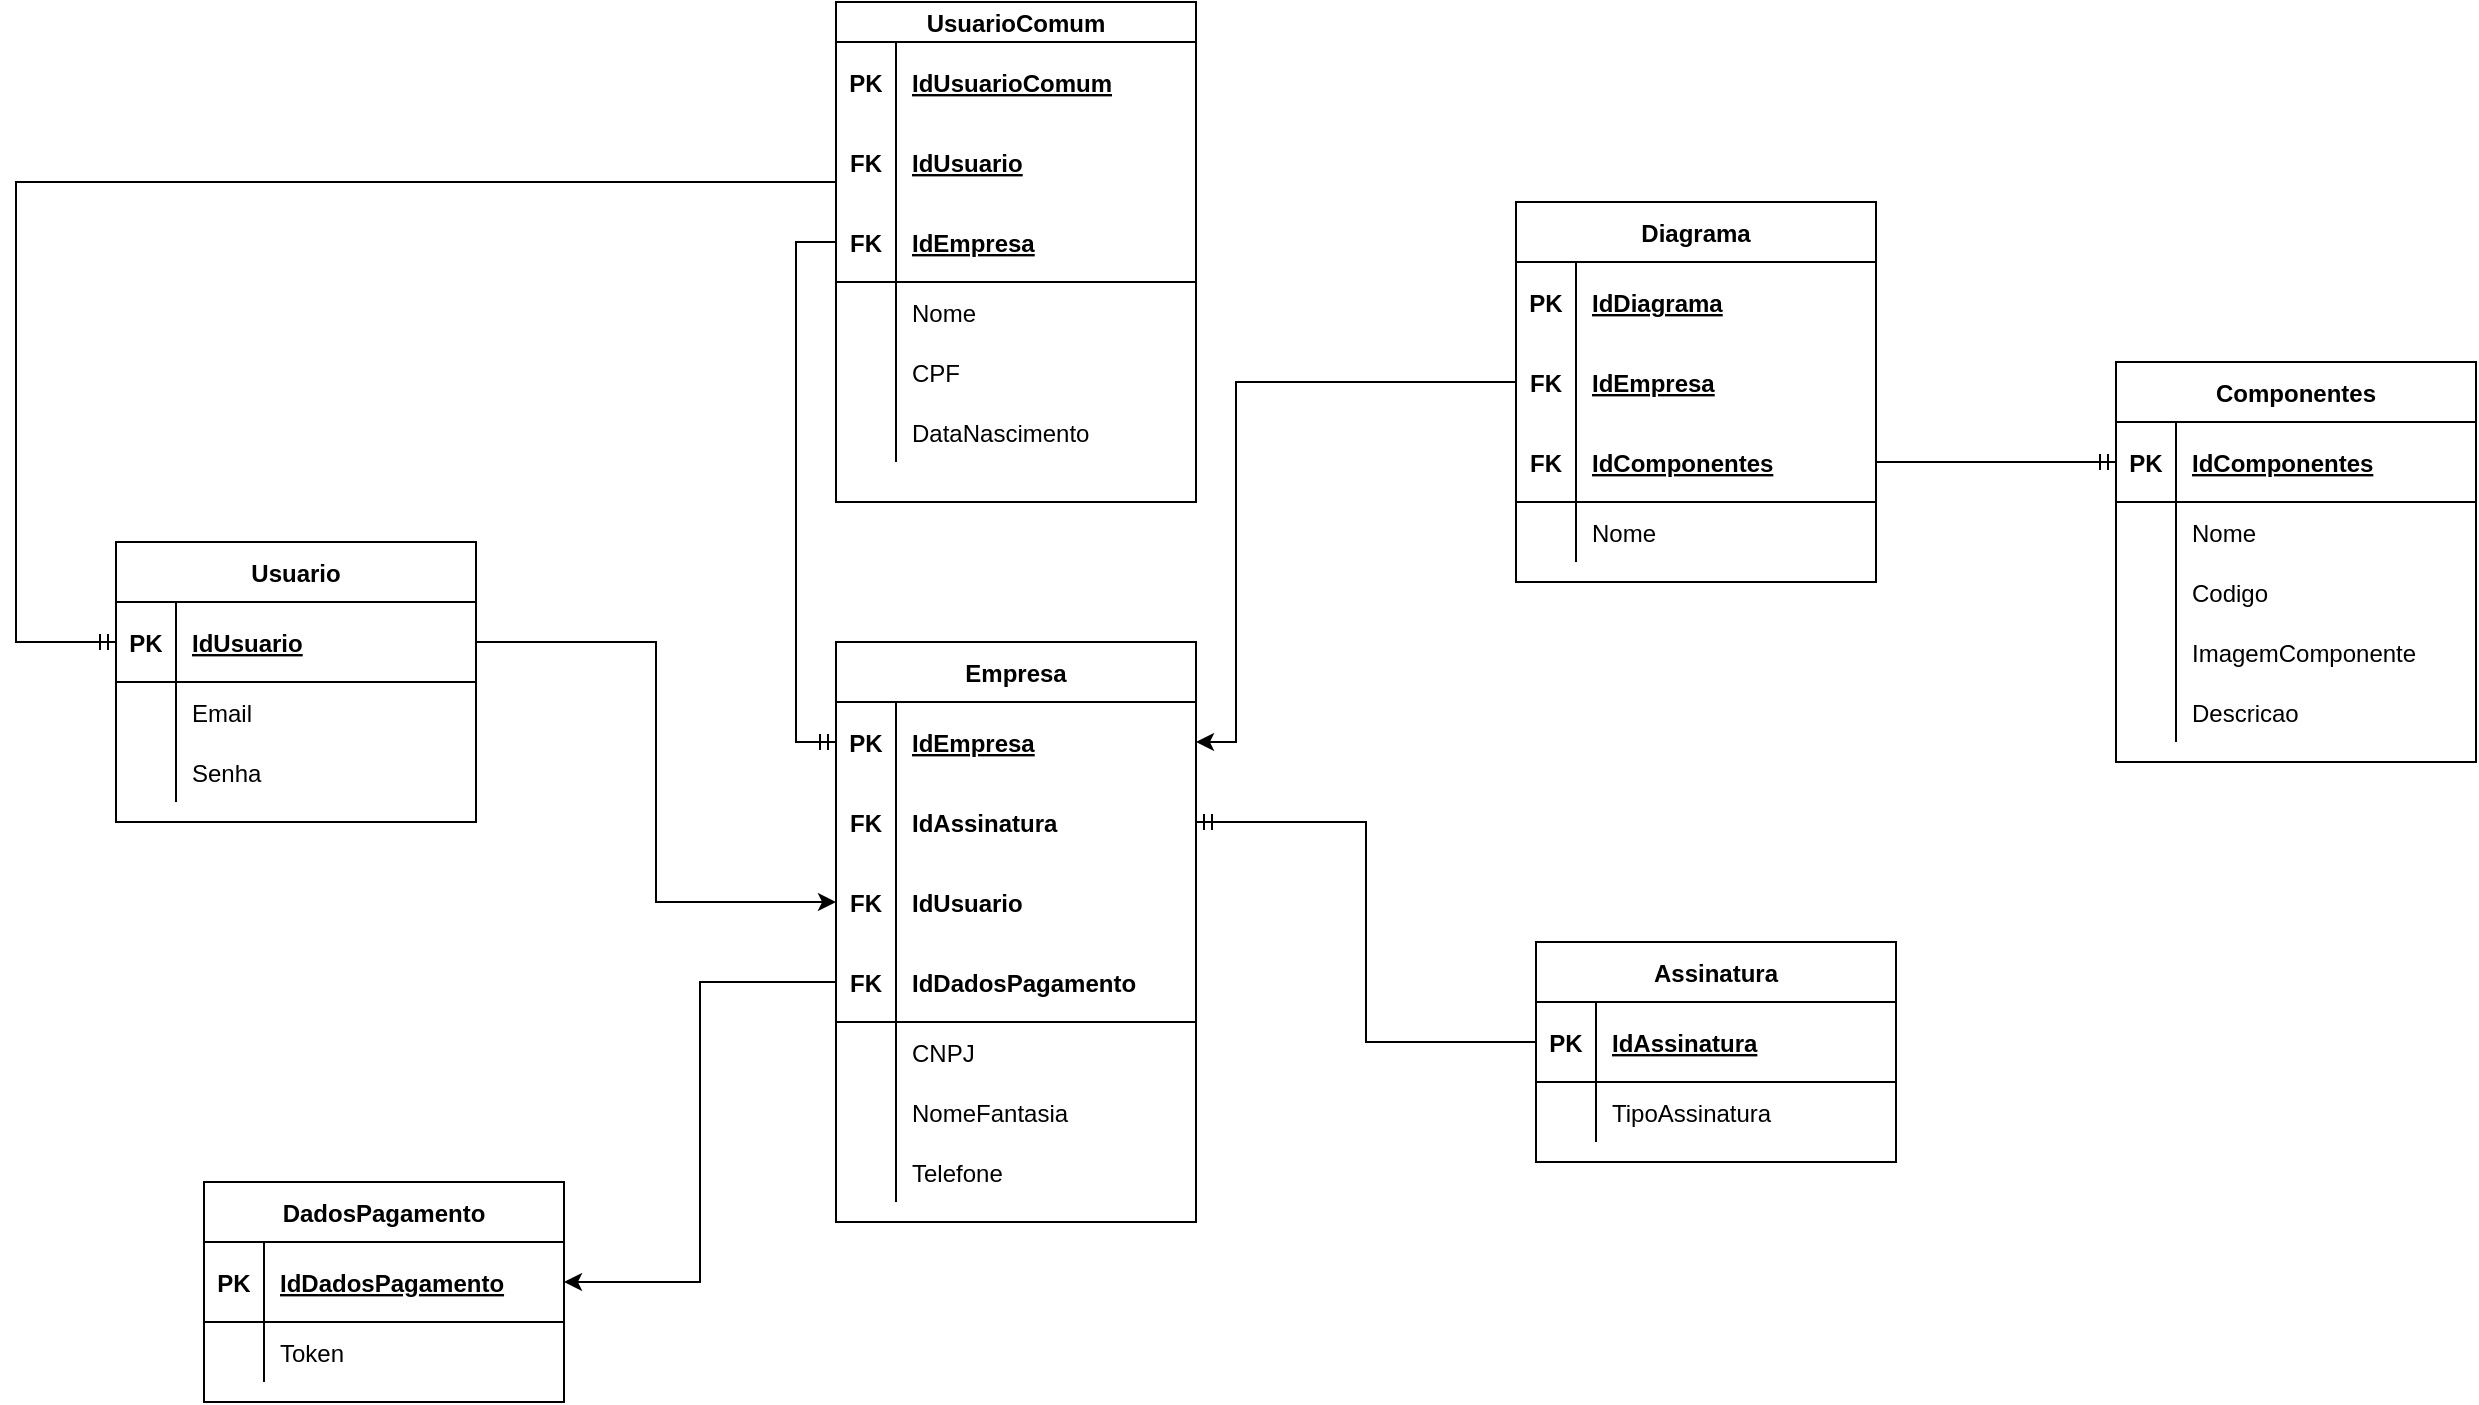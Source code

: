 <mxfile version="17.1.5" type="device"><diagram id="TMIaY9s_eWzvA5C-zwif" name="Page-1"><mxGraphModel dx="1730" dy="2037" grid="1" gridSize="10" guides="1" tooltips="1" connect="1" arrows="1" fold="1" page="1" pageScale="1" pageWidth="827" pageHeight="1169" math="0" shadow="0"><root><mxCell id="0"/><mxCell id="1" parent="0"/><mxCell id="om9ZTsoM9z7dTRgh5Zh5-14" value="Usuario" style="shape=table;startSize=30;container=1;collapsible=1;childLayout=tableLayout;fixedRows=1;rowLines=0;fontStyle=1;align=center;resizeLast=1;" parent="1" vertex="1"><mxGeometry x="370" y="20" width="180" height="140" as="geometry"><mxRectangle x="324" y="70" width="80" height="30" as="alternateBounds"/></mxGeometry></mxCell><mxCell id="om9ZTsoM9z7dTRgh5Zh5-30" value="" style="shape=tableRow;horizontal=0;startSize=0;swimlaneHead=0;swimlaneBody=0;fillColor=none;collapsible=0;dropTarget=0;points=[[0,0.5],[1,0.5]];portConstraint=eastwest;top=0;left=0;right=0;bottom=1;strokeColor=default;" parent="om9ZTsoM9z7dTRgh5Zh5-14" vertex="1"><mxGeometry y="30" width="180" height="40" as="geometry"/></mxCell><mxCell id="om9ZTsoM9z7dTRgh5Zh5-31" value="PK" style="shape=partialRectangle;connectable=0;fillColor=none;top=0;left=0;bottom=0;right=0;fontStyle=1;overflow=hidden;strokeColor=none;" parent="om9ZTsoM9z7dTRgh5Zh5-30" vertex="1"><mxGeometry width="30" height="40" as="geometry"><mxRectangle width="30" height="40" as="alternateBounds"/></mxGeometry></mxCell><mxCell id="om9ZTsoM9z7dTRgh5Zh5-32" value="IdUsuario" style="shape=partialRectangle;connectable=0;fillColor=none;top=0;left=0;bottom=0;right=0;align=left;spacingLeft=6;fontStyle=5;overflow=hidden;strokeColor=none;" parent="om9ZTsoM9z7dTRgh5Zh5-30" vertex="1"><mxGeometry x="30" width="150" height="40" as="geometry"><mxRectangle width="150" height="40" as="alternateBounds"/></mxGeometry></mxCell><mxCell id="om9ZTsoM9z7dTRgh5Zh5-18" value="" style="shape=tableRow;horizontal=0;startSize=0;swimlaneHead=0;swimlaneBody=0;fillColor=none;collapsible=0;dropTarget=0;points=[[0,0.5],[1,0.5]];portConstraint=eastwest;top=0;left=0;right=0;bottom=0;" parent="om9ZTsoM9z7dTRgh5Zh5-14" vertex="1"><mxGeometry y="70" width="180" height="30" as="geometry"/></mxCell><mxCell id="om9ZTsoM9z7dTRgh5Zh5-19" value="" style="shape=partialRectangle;connectable=0;fillColor=none;top=0;left=0;bottom=0;right=0;editable=1;overflow=hidden;" parent="om9ZTsoM9z7dTRgh5Zh5-18" vertex="1"><mxGeometry width="30" height="30" as="geometry"><mxRectangle width="30" height="30" as="alternateBounds"/></mxGeometry></mxCell><mxCell id="om9ZTsoM9z7dTRgh5Zh5-20" value="Email" style="shape=partialRectangle;connectable=0;fillColor=none;top=0;left=0;bottom=0;right=0;align=left;spacingLeft=6;overflow=hidden;" parent="om9ZTsoM9z7dTRgh5Zh5-18" vertex="1"><mxGeometry x="30" width="150" height="30" as="geometry"><mxRectangle width="150" height="30" as="alternateBounds"/></mxGeometry></mxCell><mxCell id="om9ZTsoM9z7dTRgh5Zh5-21" value="" style="shape=tableRow;horizontal=0;startSize=0;swimlaneHead=0;swimlaneBody=0;fillColor=none;collapsible=0;dropTarget=0;points=[[0,0.5],[1,0.5]];portConstraint=eastwest;top=0;left=0;right=0;bottom=0;" parent="om9ZTsoM9z7dTRgh5Zh5-14" vertex="1"><mxGeometry y="100" width="180" height="30" as="geometry"/></mxCell><mxCell id="om9ZTsoM9z7dTRgh5Zh5-22" value="" style="shape=partialRectangle;connectable=0;fillColor=none;top=0;left=0;bottom=0;right=0;editable=1;overflow=hidden;" parent="om9ZTsoM9z7dTRgh5Zh5-21" vertex="1"><mxGeometry width="30" height="30" as="geometry"><mxRectangle width="30" height="30" as="alternateBounds"/></mxGeometry></mxCell><mxCell id="om9ZTsoM9z7dTRgh5Zh5-23" value="Senha" style="shape=partialRectangle;connectable=0;fillColor=none;top=0;left=0;bottom=0;right=0;align=left;spacingLeft=6;overflow=hidden;" parent="om9ZTsoM9z7dTRgh5Zh5-21" vertex="1"><mxGeometry x="30" width="150" height="30" as="geometry"><mxRectangle width="150" height="30" as="alternateBounds"/></mxGeometry></mxCell><mxCell id="om9ZTsoM9z7dTRgh5Zh5-34" value="Empresa" style="shape=table;startSize=30;container=1;collapsible=1;childLayout=tableLayout;fixedRows=1;rowLines=0;fontStyle=1;align=center;resizeLast=1;" parent="1" vertex="1"><mxGeometry x="730" y="70" width="180" height="290" as="geometry"><mxRectangle x="324" y="70" width="80" height="30" as="alternateBounds"/></mxGeometry></mxCell><mxCell id="om9ZTsoM9z7dTRgh5Zh5-35" value="" style="shape=tableRow;horizontal=0;startSize=0;swimlaneHead=0;swimlaneBody=0;fillColor=none;collapsible=0;dropTarget=0;points=[[0,0.5],[1,0.5]];portConstraint=eastwest;top=0;left=0;right=0;bottom=1;strokeColor=none;" parent="om9ZTsoM9z7dTRgh5Zh5-34" vertex="1"><mxGeometry y="30" width="180" height="40" as="geometry"/></mxCell><mxCell id="om9ZTsoM9z7dTRgh5Zh5-36" value="PK" style="shape=partialRectangle;connectable=0;fillColor=none;top=0;left=0;bottom=0;right=0;fontStyle=1;overflow=hidden;strokeColor=none;" parent="om9ZTsoM9z7dTRgh5Zh5-35" vertex="1"><mxGeometry width="30" height="40" as="geometry"><mxRectangle width="30" height="40" as="alternateBounds"/></mxGeometry></mxCell><mxCell id="om9ZTsoM9z7dTRgh5Zh5-37" value="IdEmpresa" style="shape=partialRectangle;connectable=0;fillColor=none;top=0;left=0;bottom=0;right=0;align=left;spacingLeft=6;fontStyle=5;overflow=hidden;strokeColor=none;" parent="om9ZTsoM9z7dTRgh5Zh5-35" vertex="1"><mxGeometry x="30" width="150" height="40" as="geometry"><mxRectangle width="150" height="40" as="alternateBounds"/></mxGeometry></mxCell><mxCell id="om9ZTsoM9z7dTRgh5Zh5-94" value="" style="shape=tableRow;horizontal=0;startSize=0;swimlaneHead=0;swimlaneBody=0;fillColor=none;collapsible=0;dropTarget=0;points=[[0,0.5],[1,0.5]];portConstraint=eastwest;top=0;left=0;right=0;bottom=1;strokeColor=none;" parent="om9ZTsoM9z7dTRgh5Zh5-34" vertex="1"><mxGeometry y="70" width="180" height="40" as="geometry"/></mxCell><mxCell id="om9ZTsoM9z7dTRgh5Zh5-95" value="FK" style="shape=partialRectangle;connectable=0;fillColor=none;top=0;left=0;bottom=0;right=0;fontStyle=1;overflow=hidden;strokeColor=none;" parent="om9ZTsoM9z7dTRgh5Zh5-94" vertex="1"><mxGeometry width="30" height="40" as="geometry"><mxRectangle width="30" height="40" as="alternateBounds"/></mxGeometry></mxCell><mxCell id="om9ZTsoM9z7dTRgh5Zh5-96" value="IdAssinatura" style="shape=partialRectangle;connectable=0;fillColor=none;top=0;left=0;bottom=0;right=0;align=left;spacingLeft=6;fontStyle=1;overflow=hidden;strokeColor=none;" parent="om9ZTsoM9z7dTRgh5Zh5-94" vertex="1"><mxGeometry x="30" width="150" height="40" as="geometry"><mxRectangle width="150" height="40" as="alternateBounds"/></mxGeometry></mxCell><mxCell id="om9ZTsoM9z7dTRgh5Zh5-38" value="" style="shape=tableRow;horizontal=0;startSize=0;swimlaneHead=0;swimlaneBody=0;fillColor=none;collapsible=0;dropTarget=0;points=[[0,0.5],[1,0.5]];portConstraint=eastwest;top=0;left=0;right=0;bottom=1;strokeColor=none;" parent="om9ZTsoM9z7dTRgh5Zh5-34" vertex="1"><mxGeometry y="110" width="180" height="40" as="geometry"/></mxCell><mxCell id="om9ZTsoM9z7dTRgh5Zh5-39" value="FK" style="shape=partialRectangle;connectable=0;fillColor=none;top=0;left=0;bottom=0;right=0;fontStyle=1;overflow=hidden;" parent="om9ZTsoM9z7dTRgh5Zh5-38" vertex="1"><mxGeometry width="30" height="40" as="geometry"><mxRectangle width="30" height="40" as="alternateBounds"/></mxGeometry></mxCell><mxCell id="om9ZTsoM9z7dTRgh5Zh5-40" value="IdUsuario" style="shape=partialRectangle;connectable=0;fillColor=none;top=0;left=0;bottom=0;right=0;align=left;spacingLeft=6;fontStyle=1;overflow=hidden;" parent="om9ZTsoM9z7dTRgh5Zh5-38" vertex="1"><mxGeometry x="30" width="150" height="40" as="geometry"><mxRectangle width="150" height="40" as="alternateBounds"/></mxGeometry></mxCell><mxCell id="om9ZTsoM9z7dTRgh5Zh5-113" value="" style="shape=tableRow;horizontal=0;startSize=0;swimlaneHead=0;swimlaneBody=0;fillColor=none;collapsible=0;dropTarget=0;points=[[0,0.5],[1,0.5]];portConstraint=eastwest;top=0;left=0;right=0;bottom=1;strokeColor=default;" parent="om9ZTsoM9z7dTRgh5Zh5-34" vertex="1"><mxGeometry y="150" width="180" height="40" as="geometry"/></mxCell><mxCell id="om9ZTsoM9z7dTRgh5Zh5-114" value="FK" style="shape=partialRectangle;connectable=0;fillColor=none;top=0;left=0;bottom=0;right=0;fontStyle=1;overflow=hidden;strokeColor=none;" parent="om9ZTsoM9z7dTRgh5Zh5-113" vertex="1"><mxGeometry width="30" height="40" as="geometry"><mxRectangle width="30" height="40" as="alternateBounds"/></mxGeometry></mxCell><mxCell id="om9ZTsoM9z7dTRgh5Zh5-115" value="IdDadosPagamento" style="shape=partialRectangle;connectable=0;fillColor=none;top=0;left=0;bottom=0;right=0;align=left;spacingLeft=6;fontStyle=1;overflow=hidden;strokeColor=default;" parent="om9ZTsoM9z7dTRgh5Zh5-113" vertex="1"><mxGeometry x="30" width="150" height="40" as="geometry"><mxRectangle width="150" height="40" as="alternateBounds"/></mxGeometry></mxCell><mxCell id="om9ZTsoM9z7dTRgh5Zh5-41" value="" style="shape=tableRow;horizontal=0;startSize=0;swimlaneHead=0;swimlaneBody=0;fillColor=none;collapsible=0;dropTarget=0;points=[[0,0.5],[1,0.5]];portConstraint=eastwest;top=0;left=0;right=0;bottom=0;" parent="om9ZTsoM9z7dTRgh5Zh5-34" vertex="1"><mxGeometry y="190" width="180" height="30" as="geometry"/></mxCell><mxCell id="om9ZTsoM9z7dTRgh5Zh5-42" value="" style="shape=partialRectangle;connectable=0;fillColor=none;top=0;left=0;bottom=0;right=0;editable=1;overflow=hidden;" parent="om9ZTsoM9z7dTRgh5Zh5-41" vertex="1"><mxGeometry width="30" height="30" as="geometry"><mxRectangle width="30" height="30" as="alternateBounds"/></mxGeometry></mxCell><mxCell id="om9ZTsoM9z7dTRgh5Zh5-43" value="CNPJ" style="shape=partialRectangle;connectable=0;fillColor=none;top=0;left=0;bottom=0;right=0;align=left;spacingLeft=6;overflow=hidden;" parent="om9ZTsoM9z7dTRgh5Zh5-41" vertex="1"><mxGeometry x="30" width="150" height="30" as="geometry"><mxRectangle width="150" height="30" as="alternateBounds"/></mxGeometry></mxCell><mxCell id="om9ZTsoM9z7dTRgh5Zh5-44" value="" style="shape=tableRow;horizontal=0;startSize=0;swimlaneHead=0;swimlaneBody=0;fillColor=none;collapsible=0;dropTarget=0;points=[[0,0.5],[1,0.5]];portConstraint=eastwest;top=0;left=0;right=0;bottom=0;" parent="om9ZTsoM9z7dTRgh5Zh5-34" vertex="1"><mxGeometry y="220" width="180" height="30" as="geometry"/></mxCell><mxCell id="om9ZTsoM9z7dTRgh5Zh5-45" value="" style="shape=partialRectangle;connectable=0;fillColor=none;top=0;left=0;bottom=0;right=0;editable=1;overflow=hidden;" parent="om9ZTsoM9z7dTRgh5Zh5-44" vertex="1"><mxGeometry width="30" height="30" as="geometry"><mxRectangle width="30" height="30" as="alternateBounds"/></mxGeometry></mxCell><mxCell id="om9ZTsoM9z7dTRgh5Zh5-46" value="NomeFantasia" style="shape=partialRectangle;connectable=0;fillColor=none;top=0;left=0;bottom=0;right=0;align=left;spacingLeft=6;overflow=hidden;" parent="om9ZTsoM9z7dTRgh5Zh5-44" vertex="1"><mxGeometry x="30" width="150" height="30" as="geometry"><mxRectangle width="150" height="30" as="alternateBounds"/></mxGeometry></mxCell><mxCell id="om9ZTsoM9z7dTRgh5Zh5-50" value="" style="shape=tableRow;horizontal=0;startSize=0;swimlaneHead=0;swimlaneBody=0;fillColor=none;collapsible=0;dropTarget=0;points=[[0,0.5],[1,0.5]];portConstraint=eastwest;top=0;left=0;right=0;bottom=0;" parent="om9ZTsoM9z7dTRgh5Zh5-34" vertex="1"><mxGeometry y="250" width="180" height="30" as="geometry"/></mxCell><mxCell id="om9ZTsoM9z7dTRgh5Zh5-51" value="" style="shape=partialRectangle;connectable=0;fillColor=none;top=0;left=0;bottom=0;right=0;editable=1;overflow=hidden;" parent="om9ZTsoM9z7dTRgh5Zh5-50" vertex="1"><mxGeometry width="30" height="30" as="geometry"><mxRectangle width="30" height="30" as="alternateBounds"/></mxGeometry></mxCell><mxCell id="om9ZTsoM9z7dTRgh5Zh5-52" value="Telefone" style="shape=partialRectangle;connectable=0;fillColor=none;top=0;left=0;bottom=0;right=0;align=left;spacingLeft=6;overflow=hidden;" parent="om9ZTsoM9z7dTRgh5Zh5-50" vertex="1"><mxGeometry x="30" width="150" height="30" as="geometry"><mxRectangle width="150" height="30" as="alternateBounds"/></mxGeometry></mxCell><mxCell id="om9ZTsoM9z7dTRgh5Zh5-72" value="Assinatura" style="shape=table;startSize=30;container=1;collapsible=1;childLayout=tableLayout;fixedRows=1;rowLines=0;fontStyle=1;align=center;resizeLast=1;" parent="1" vertex="1"><mxGeometry x="1080" y="220" width="180" height="110" as="geometry"><mxRectangle x="324" y="70" width="80" height="30" as="alternateBounds"/></mxGeometry></mxCell><mxCell id="om9ZTsoM9z7dTRgh5Zh5-73" value="" style="shape=tableRow;horizontal=0;startSize=0;swimlaneHead=0;swimlaneBody=0;fillColor=none;collapsible=0;dropTarget=0;points=[[0,0.5],[1,0.5]];portConstraint=eastwest;top=0;left=0;right=0;bottom=1;strokeColor=default;" parent="om9ZTsoM9z7dTRgh5Zh5-72" vertex="1"><mxGeometry y="30" width="180" height="40" as="geometry"/></mxCell><mxCell id="om9ZTsoM9z7dTRgh5Zh5-74" value="PK" style="shape=partialRectangle;connectable=0;fillColor=none;top=0;left=0;bottom=0;right=0;fontStyle=1;overflow=hidden;strokeColor=none;" parent="om9ZTsoM9z7dTRgh5Zh5-73" vertex="1"><mxGeometry width="30" height="40" as="geometry"><mxRectangle width="30" height="40" as="alternateBounds"/></mxGeometry></mxCell><mxCell id="om9ZTsoM9z7dTRgh5Zh5-75" value="IdAssinatura" style="shape=partialRectangle;connectable=0;fillColor=none;top=0;left=0;bottom=0;right=0;align=left;spacingLeft=6;fontStyle=5;overflow=hidden;strokeColor=none;" parent="om9ZTsoM9z7dTRgh5Zh5-73" vertex="1"><mxGeometry x="30" width="150" height="40" as="geometry"><mxRectangle width="150" height="40" as="alternateBounds"/></mxGeometry></mxCell><mxCell id="om9ZTsoM9z7dTRgh5Zh5-79" value="" style="shape=tableRow;horizontal=0;startSize=0;swimlaneHead=0;swimlaneBody=0;fillColor=none;collapsible=0;dropTarget=0;points=[[0,0.5],[1,0.5]];portConstraint=eastwest;top=0;left=0;right=0;bottom=0;" parent="om9ZTsoM9z7dTRgh5Zh5-72" vertex="1"><mxGeometry y="70" width="180" height="30" as="geometry"/></mxCell><mxCell id="om9ZTsoM9z7dTRgh5Zh5-80" value="" style="shape=partialRectangle;connectable=0;fillColor=none;top=0;left=0;bottom=0;right=0;editable=1;overflow=hidden;" parent="om9ZTsoM9z7dTRgh5Zh5-79" vertex="1"><mxGeometry width="30" height="30" as="geometry"><mxRectangle width="30" height="30" as="alternateBounds"/></mxGeometry></mxCell><mxCell id="om9ZTsoM9z7dTRgh5Zh5-81" value="TipoAssinatura" style="shape=partialRectangle;connectable=0;fillColor=none;top=0;left=0;bottom=0;right=0;align=left;spacingLeft=6;overflow=hidden;" parent="om9ZTsoM9z7dTRgh5Zh5-79" vertex="1"><mxGeometry x="30" width="150" height="30" as="geometry"><mxRectangle width="150" height="30" as="alternateBounds"/></mxGeometry></mxCell><mxCell id="om9ZTsoM9z7dTRgh5Zh5-97" value="DadosPagamento" style="shape=table;startSize=30;container=1;collapsible=1;childLayout=tableLayout;fixedRows=1;rowLines=0;fontStyle=1;align=center;resizeLast=1;" parent="1" vertex="1"><mxGeometry x="414" y="340" width="180" height="110" as="geometry"><mxRectangle x="324" y="70" width="80" height="30" as="alternateBounds"/></mxGeometry></mxCell><mxCell id="om9ZTsoM9z7dTRgh5Zh5-98" value="" style="shape=tableRow;horizontal=0;startSize=0;swimlaneHead=0;swimlaneBody=0;fillColor=none;collapsible=0;dropTarget=0;points=[[0,0.5],[1,0.5]];portConstraint=eastwest;top=0;left=0;right=0;bottom=1;strokeColor=default;" parent="om9ZTsoM9z7dTRgh5Zh5-97" vertex="1"><mxGeometry y="30" width="180" height="40" as="geometry"/></mxCell><mxCell id="om9ZTsoM9z7dTRgh5Zh5-99" value="PK" style="shape=partialRectangle;connectable=0;fillColor=none;top=0;left=0;bottom=0;right=0;fontStyle=1;overflow=hidden;strokeColor=none;" parent="om9ZTsoM9z7dTRgh5Zh5-98" vertex="1"><mxGeometry width="30" height="40" as="geometry"><mxRectangle width="30" height="40" as="alternateBounds"/></mxGeometry></mxCell><mxCell id="om9ZTsoM9z7dTRgh5Zh5-100" value="IdDadosPagamento" style="shape=partialRectangle;connectable=0;fillColor=none;top=0;left=0;bottom=0;right=0;align=left;spacingLeft=6;fontStyle=5;overflow=hidden;strokeColor=none;" parent="om9ZTsoM9z7dTRgh5Zh5-98" vertex="1"><mxGeometry x="30" width="150" height="40" as="geometry"><mxRectangle width="150" height="40" as="alternateBounds"/></mxGeometry></mxCell><mxCell id="om9ZTsoM9z7dTRgh5Zh5-116" value="" style="shape=tableRow;horizontal=0;startSize=0;swimlaneHead=0;swimlaneBody=0;fillColor=none;collapsible=0;dropTarget=0;points=[[0,0.5],[1,0.5]];portConstraint=eastwest;top=0;left=0;right=0;bottom=0;" parent="om9ZTsoM9z7dTRgh5Zh5-97" vertex="1"><mxGeometry y="70" width="180" height="30" as="geometry"/></mxCell><mxCell id="om9ZTsoM9z7dTRgh5Zh5-117" value="" style="shape=partialRectangle;connectable=0;fillColor=none;top=0;left=0;bottom=0;right=0;editable=1;overflow=hidden;" parent="om9ZTsoM9z7dTRgh5Zh5-116" vertex="1"><mxGeometry width="30" height="30" as="geometry"><mxRectangle width="30" height="30" as="alternateBounds"/></mxGeometry></mxCell><mxCell id="om9ZTsoM9z7dTRgh5Zh5-118" value="Token" style="shape=partialRectangle;connectable=0;fillColor=none;top=0;left=0;bottom=0;right=0;align=left;spacingLeft=6;overflow=hidden;" parent="om9ZTsoM9z7dTRgh5Zh5-116" vertex="1"><mxGeometry x="30" width="150" height="30" as="geometry"><mxRectangle width="150" height="30" as="alternateBounds"/></mxGeometry></mxCell><mxCell id="om9ZTsoM9z7dTRgh5Zh5-119" value="UsuarioComum" style="shape=table;startSize=20;container=1;collapsible=1;childLayout=tableLayout;fixedRows=1;rowLines=0;fontStyle=1;align=center;resizeLast=1;" parent="1" vertex="1"><mxGeometry x="730" y="-250" width="180" height="250" as="geometry"><mxRectangle x="324" y="70" width="80" height="30" as="alternateBounds"/></mxGeometry></mxCell><mxCell id="om9ZTsoM9z7dTRgh5Zh5-120" value="" style="shape=tableRow;horizontal=0;startSize=0;swimlaneHead=0;swimlaneBody=0;fillColor=none;collapsible=0;dropTarget=0;points=[[0,0.5],[1,0.5]];portConstraint=eastwest;top=0;left=0;right=0;bottom=1;strokeColor=none;" parent="om9ZTsoM9z7dTRgh5Zh5-119" vertex="1"><mxGeometry y="20" width="180" height="40" as="geometry"/></mxCell><mxCell id="om9ZTsoM9z7dTRgh5Zh5-121" value="PK" style="shape=partialRectangle;connectable=0;fillColor=none;top=0;left=0;bottom=0;right=0;fontStyle=1;overflow=hidden;strokeColor=none;" parent="om9ZTsoM9z7dTRgh5Zh5-120" vertex="1"><mxGeometry width="30" height="40" as="geometry"><mxRectangle width="30" height="40" as="alternateBounds"/></mxGeometry></mxCell><mxCell id="om9ZTsoM9z7dTRgh5Zh5-122" value="IdUsuarioComum" style="shape=partialRectangle;connectable=0;fillColor=none;top=0;left=0;bottom=0;right=0;align=left;spacingLeft=6;fontStyle=5;overflow=hidden;strokeColor=none;" parent="om9ZTsoM9z7dTRgh5Zh5-120" vertex="1"><mxGeometry x="30" width="150" height="40" as="geometry"><mxRectangle width="150" height="40" as="alternateBounds"/></mxGeometry></mxCell><mxCell id="om9ZTsoM9z7dTRgh5Zh5-176" value="" style="shape=tableRow;horizontal=0;startSize=0;swimlaneHead=0;swimlaneBody=0;fillColor=none;collapsible=0;dropTarget=0;points=[[0,0.5],[1,0.5]];portConstraint=eastwest;top=0;left=0;right=0;bottom=1;strokeColor=none;" parent="om9ZTsoM9z7dTRgh5Zh5-119" vertex="1"><mxGeometry y="60" width="180" height="40" as="geometry"/></mxCell><mxCell id="om9ZTsoM9z7dTRgh5Zh5-177" value="FK" style="shape=partialRectangle;connectable=0;fillColor=none;top=0;left=0;bottom=0;right=0;fontStyle=1;overflow=hidden;strokeColor=none;" parent="om9ZTsoM9z7dTRgh5Zh5-176" vertex="1"><mxGeometry width="30" height="40" as="geometry"><mxRectangle width="30" height="40" as="alternateBounds"/></mxGeometry></mxCell><mxCell id="om9ZTsoM9z7dTRgh5Zh5-178" value="IdUsuario" style="shape=partialRectangle;connectable=0;fillColor=none;top=0;left=0;bottom=0;right=0;align=left;spacingLeft=6;fontStyle=5;overflow=hidden;strokeColor=none;" parent="om9ZTsoM9z7dTRgh5Zh5-176" vertex="1"><mxGeometry x="30" width="150" height="40" as="geometry"><mxRectangle width="150" height="40" as="alternateBounds"/></mxGeometry></mxCell><mxCell id="om9ZTsoM9z7dTRgh5Zh5-138" value="" style="shape=tableRow;horizontal=0;startSize=0;swimlaneHead=0;swimlaneBody=0;fillColor=none;collapsible=0;dropTarget=0;points=[[0,0.5],[1,0.5]];portConstraint=eastwest;top=0;left=0;right=0;bottom=1;strokeColor=default;" parent="om9ZTsoM9z7dTRgh5Zh5-119" vertex="1"><mxGeometry y="100" width="180" height="40" as="geometry"/></mxCell><mxCell id="om9ZTsoM9z7dTRgh5Zh5-139" value="FK" style="shape=partialRectangle;connectable=0;fillColor=none;top=0;left=0;bottom=0;right=0;fontStyle=1;overflow=hidden;strokeColor=none;" parent="om9ZTsoM9z7dTRgh5Zh5-138" vertex="1"><mxGeometry width="30" height="40" as="geometry"><mxRectangle width="30" height="40" as="alternateBounds"/></mxGeometry></mxCell><mxCell id="om9ZTsoM9z7dTRgh5Zh5-140" value="IdEmpresa" style="shape=partialRectangle;connectable=0;fillColor=none;top=0;left=0;bottom=0;right=0;align=left;spacingLeft=6;fontStyle=5;overflow=hidden;strokeColor=none;" parent="om9ZTsoM9z7dTRgh5Zh5-138" vertex="1"><mxGeometry x="30" width="150" height="40" as="geometry"><mxRectangle width="150" height="40" as="alternateBounds"/></mxGeometry></mxCell><mxCell id="om9ZTsoM9z7dTRgh5Zh5-123" value="" style="shape=tableRow;horizontal=0;startSize=0;swimlaneHead=0;swimlaneBody=0;fillColor=none;collapsible=0;dropTarget=0;points=[[0,0.5],[1,0.5]];portConstraint=eastwest;top=0;left=0;right=0;bottom=0;" parent="om9ZTsoM9z7dTRgh5Zh5-119" vertex="1"><mxGeometry y="140" width="180" height="30" as="geometry"/></mxCell><mxCell id="om9ZTsoM9z7dTRgh5Zh5-124" value="" style="shape=partialRectangle;connectable=0;fillColor=none;top=0;left=0;bottom=0;right=0;editable=1;overflow=hidden;" parent="om9ZTsoM9z7dTRgh5Zh5-123" vertex="1"><mxGeometry width="30" height="30" as="geometry"><mxRectangle width="30" height="30" as="alternateBounds"/></mxGeometry></mxCell><mxCell id="om9ZTsoM9z7dTRgh5Zh5-125" value="Nome" style="shape=partialRectangle;connectable=0;fillColor=none;top=0;left=0;bottom=0;right=0;align=left;spacingLeft=6;overflow=hidden;" parent="om9ZTsoM9z7dTRgh5Zh5-123" vertex="1"><mxGeometry x="30" width="150" height="30" as="geometry"><mxRectangle width="150" height="30" as="alternateBounds"/></mxGeometry></mxCell><mxCell id="om9ZTsoM9z7dTRgh5Zh5-126" value="" style="shape=tableRow;horizontal=0;startSize=0;swimlaneHead=0;swimlaneBody=0;fillColor=none;collapsible=0;dropTarget=0;points=[[0,0.5],[1,0.5]];portConstraint=eastwest;top=0;left=0;right=0;bottom=0;" parent="om9ZTsoM9z7dTRgh5Zh5-119" vertex="1"><mxGeometry y="170" width="180" height="30" as="geometry"/></mxCell><mxCell id="om9ZTsoM9z7dTRgh5Zh5-127" value="" style="shape=partialRectangle;connectable=0;fillColor=none;top=0;left=0;bottom=0;right=0;editable=1;overflow=hidden;" parent="om9ZTsoM9z7dTRgh5Zh5-126" vertex="1"><mxGeometry width="30" height="30" as="geometry"><mxRectangle width="30" height="30" as="alternateBounds"/></mxGeometry></mxCell><mxCell id="om9ZTsoM9z7dTRgh5Zh5-128" value="CPF" style="shape=partialRectangle;connectable=0;fillColor=none;top=0;left=0;bottom=0;right=0;align=left;spacingLeft=6;overflow=hidden;" parent="om9ZTsoM9z7dTRgh5Zh5-126" vertex="1"><mxGeometry x="30" width="150" height="30" as="geometry"><mxRectangle width="150" height="30" as="alternateBounds"/></mxGeometry></mxCell><mxCell id="om9ZTsoM9z7dTRgh5Zh5-129" value="" style="shape=tableRow;horizontal=0;startSize=0;swimlaneHead=0;swimlaneBody=0;fillColor=none;collapsible=0;dropTarget=0;points=[[0,0.5],[1,0.5]];portConstraint=eastwest;top=0;left=0;right=0;bottom=0;" parent="om9ZTsoM9z7dTRgh5Zh5-119" vertex="1"><mxGeometry y="200" width="180" height="30" as="geometry"/></mxCell><mxCell id="om9ZTsoM9z7dTRgh5Zh5-130" value="" style="shape=partialRectangle;connectable=0;fillColor=none;top=0;left=0;bottom=0;right=0;editable=1;overflow=hidden;" parent="om9ZTsoM9z7dTRgh5Zh5-129" vertex="1"><mxGeometry width="30" height="30" as="geometry"><mxRectangle width="30" height="30" as="alternateBounds"/></mxGeometry></mxCell><mxCell id="om9ZTsoM9z7dTRgh5Zh5-131" value="DataNascimento" style="shape=partialRectangle;connectable=0;fillColor=none;top=0;left=0;bottom=0;right=0;align=left;spacingLeft=6;overflow=hidden;" parent="om9ZTsoM9z7dTRgh5Zh5-129" vertex="1"><mxGeometry x="30" width="150" height="30" as="geometry"><mxRectangle width="150" height="30" as="alternateBounds"/></mxGeometry></mxCell><mxCell id="om9ZTsoM9z7dTRgh5Zh5-141" value="Diagrama" style="shape=table;startSize=30;container=1;collapsible=1;childLayout=tableLayout;fixedRows=1;rowLines=0;fontStyle=1;align=center;resizeLast=1;" parent="1" vertex="1"><mxGeometry x="1070" y="-150" width="180" height="190" as="geometry"><mxRectangle x="324" y="70" width="80" height="30" as="alternateBounds"/></mxGeometry></mxCell><mxCell id="om9ZTsoM9z7dTRgh5Zh5-173" value="" style="shape=tableRow;horizontal=0;startSize=0;swimlaneHead=0;swimlaneBody=0;fillColor=none;collapsible=0;dropTarget=0;points=[[0,0.5],[1,0.5]];portConstraint=eastwest;top=0;left=0;right=0;bottom=1;strokeColor=none;" parent="om9ZTsoM9z7dTRgh5Zh5-141" vertex="1"><mxGeometry y="30" width="180" height="40" as="geometry"/></mxCell><mxCell id="om9ZTsoM9z7dTRgh5Zh5-174" value="PK" style="shape=partialRectangle;connectable=0;fillColor=none;top=0;left=0;bottom=0;right=0;fontStyle=1;overflow=hidden;strokeColor=none;" parent="om9ZTsoM9z7dTRgh5Zh5-173" vertex="1"><mxGeometry width="30" height="40" as="geometry"><mxRectangle width="30" height="40" as="alternateBounds"/></mxGeometry></mxCell><mxCell id="om9ZTsoM9z7dTRgh5Zh5-175" value="IdDiagrama" style="shape=partialRectangle;connectable=0;fillColor=none;top=0;left=0;bottom=0;right=0;align=left;spacingLeft=6;fontStyle=5;overflow=hidden;strokeColor=none;" parent="om9ZTsoM9z7dTRgh5Zh5-173" vertex="1"><mxGeometry x="30" width="150" height="40" as="geometry"><mxRectangle width="150" height="40" as="alternateBounds"/></mxGeometry></mxCell><mxCell id="4LFKSvClZxoqzScVy-x9-1" value="" style="shape=tableRow;horizontal=0;startSize=0;swimlaneHead=0;swimlaneBody=0;fillColor=none;collapsible=0;dropTarget=0;points=[[0,0.5],[1,0.5]];portConstraint=eastwest;top=0;left=0;right=0;bottom=1;strokeColor=none;" vertex="1" parent="om9ZTsoM9z7dTRgh5Zh5-141"><mxGeometry y="70" width="180" height="40" as="geometry"/></mxCell><mxCell id="4LFKSvClZxoqzScVy-x9-2" value="FK" style="shape=partialRectangle;connectable=0;fillColor=none;top=0;left=0;bottom=0;right=0;fontStyle=1;overflow=hidden;strokeColor=none;" vertex="1" parent="4LFKSvClZxoqzScVy-x9-1"><mxGeometry width="30" height="40" as="geometry"><mxRectangle width="30" height="40" as="alternateBounds"/></mxGeometry></mxCell><mxCell id="4LFKSvClZxoqzScVy-x9-3" value="IdEmpresa" style="shape=partialRectangle;connectable=0;fillColor=none;top=0;left=0;bottom=0;right=0;align=left;spacingLeft=6;fontStyle=5;overflow=hidden;strokeColor=none;" vertex="1" parent="4LFKSvClZxoqzScVy-x9-1"><mxGeometry x="30" width="150" height="40" as="geometry"><mxRectangle width="150" height="40" as="alternateBounds"/></mxGeometry></mxCell><mxCell id="om9ZTsoM9z7dTRgh5Zh5-142" value="" style="shape=tableRow;horizontal=0;startSize=0;swimlaneHead=0;swimlaneBody=0;fillColor=none;collapsible=0;dropTarget=0;points=[[0,0.5],[1,0.5]];portConstraint=eastwest;top=0;left=0;right=0;bottom=1;strokeColor=default;" parent="om9ZTsoM9z7dTRgh5Zh5-141" vertex="1"><mxGeometry y="110" width="180" height="40" as="geometry"/></mxCell><mxCell id="om9ZTsoM9z7dTRgh5Zh5-143" value="FK" style="shape=partialRectangle;connectable=0;fillColor=none;top=0;left=0;bottom=0;right=0;fontStyle=1;overflow=hidden;strokeColor=none;" parent="om9ZTsoM9z7dTRgh5Zh5-142" vertex="1"><mxGeometry width="30" height="40" as="geometry"><mxRectangle width="30" height="40" as="alternateBounds"/></mxGeometry></mxCell><mxCell id="om9ZTsoM9z7dTRgh5Zh5-144" value="IdComponentes" style="shape=partialRectangle;connectable=0;fillColor=none;top=0;left=0;bottom=0;right=0;align=left;spacingLeft=6;fontStyle=5;overflow=hidden;strokeColor=none;" parent="om9ZTsoM9z7dTRgh5Zh5-142" vertex="1"><mxGeometry x="30" width="150" height="40" as="geometry"><mxRectangle width="150" height="40" as="alternateBounds"/></mxGeometry></mxCell><mxCell id="om9ZTsoM9z7dTRgh5Zh5-148" value="" style="shape=tableRow;horizontal=0;startSize=0;swimlaneHead=0;swimlaneBody=0;fillColor=none;collapsible=0;dropTarget=0;points=[[0,0.5],[1,0.5]];portConstraint=eastwest;top=0;left=0;right=0;bottom=0;" parent="om9ZTsoM9z7dTRgh5Zh5-141" vertex="1"><mxGeometry y="150" width="180" height="30" as="geometry"/></mxCell><mxCell id="om9ZTsoM9z7dTRgh5Zh5-149" value="" style="shape=partialRectangle;connectable=0;fillColor=none;top=0;left=0;bottom=0;right=0;editable=1;overflow=hidden;" parent="om9ZTsoM9z7dTRgh5Zh5-148" vertex="1"><mxGeometry width="30" height="30" as="geometry"><mxRectangle width="30" height="30" as="alternateBounds"/></mxGeometry></mxCell><mxCell id="om9ZTsoM9z7dTRgh5Zh5-150" value="Nome" style="shape=partialRectangle;connectable=0;fillColor=none;top=0;left=0;bottom=0;right=0;align=left;spacingLeft=6;overflow=hidden;" parent="om9ZTsoM9z7dTRgh5Zh5-148" vertex="1"><mxGeometry x="30" width="150" height="30" as="geometry"><mxRectangle width="150" height="30" as="alternateBounds"/></mxGeometry></mxCell><mxCell id="om9ZTsoM9z7dTRgh5Zh5-157" value="Componentes" style="shape=table;startSize=30;container=1;collapsible=1;childLayout=tableLayout;fixedRows=1;rowLines=0;fontStyle=1;align=center;resizeLast=1;" parent="1" vertex="1"><mxGeometry x="1370" y="-70" width="180" height="200" as="geometry"><mxRectangle x="324" y="70" width="80" height="30" as="alternateBounds"/></mxGeometry></mxCell><mxCell id="om9ZTsoM9z7dTRgh5Zh5-158" value="" style="shape=tableRow;horizontal=0;startSize=0;swimlaneHead=0;swimlaneBody=0;fillColor=none;collapsible=0;dropTarget=0;points=[[0,0.5],[1,0.5]];portConstraint=eastwest;top=0;left=0;right=0;bottom=1;strokeColor=default;" parent="om9ZTsoM9z7dTRgh5Zh5-157" vertex="1"><mxGeometry y="30" width="180" height="40" as="geometry"/></mxCell><mxCell id="om9ZTsoM9z7dTRgh5Zh5-159" value="PK" style="shape=partialRectangle;connectable=0;fillColor=none;top=0;left=0;bottom=0;right=0;fontStyle=1;overflow=hidden;strokeColor=none;" parent="om9ZTsoM9z7dTRgh5Zh5-158" vertex="1"><mxGeometry width="30" height="40" as="geometry"><mxRectangle width="30" height="40" as="alternateBounds"/></mxGeometry></mxCell><mxCell id="om9ZTsoM9z7dTRgh5Zh5-160" value="IdComponentes" style="shape=partialRectangle;connectable=0;fillColor=none;top=0;left=0;bottom=0;right=0;align=left;spacingLeft=6;fontStyle=5;overflow=hidden;strokeColor=none;" parent="om9ZTsoM9z7dTRgh5Zh5-158" vertex="1"><mxGeometry x="30" width="150" height="40" as="geometry"><mxRectangle width="150" height="40" as="alternateBounds"/></mxGeometry></mxCell><mxCell id="om9ZTsoM9z7dTRgh5Zh5-161" value="" style="shape=tableRow;horizontal=0;startSize=0;swimlaneHead=0;swimlaneBody=0;fillColor=none;collapsible=0;dropTarget=0;points=[[0,0.5],[1,0.5]];portConstraint=eastwest;top=0;left=0;right=0;bottom=0;" parent="om9ZTsoM9z7dTRgh5Zh5-157" vertex="1"><mxGeometry y="70" width="180" height="30" as="geometry"/></mxCell><mxCell id="om9ZTsoM9z7dTRgh5Zh5-162" value="" style="shape=partialRectangle;connectable=0;fillColor=none;top=0;left=0;bottom=0;right=0;editable=1;overflow=hidden;" parent="om9ZTsoM9z7dTRgh5Zh5-161" vertex="1"><mxGeometry width="30" height="30" as="geometry"><mxRectangle width="30" height="30" as="alternateBounds"/></mxGeometry></mxCell><mxCell id="om9ZTsoM9z7dTRgh5Zh5-163" value="Nome" style="shape=partialRectangle;connectable=0;fillColor=none;top=0;left=0;bottom=0;right=0;align=left;spacingLeft=6;overflow=hidden;" parent="om9ZTsoM9z7dTRgh5Zh5-161" vertex="1"><mxGeometry x="30" width="150" height="30" as="geometry"><mxRectangle width="150" height="30" as="alternateBounds"/></mxGeometry></mxCell><mxCell id="om9ZTsoM9z7dTRgh5Zh5-164" value="" style="shape=tableRow;horizontal=0;startSize=0;swimlaneHead=0;swimlaneBody=0;fillColor=none;collapsible=0;dropTarget=0;points=[[0,0.5],[1,0.5]];portConstraint=eastwest;top=0;left=0;right=0;bottom=0;" parent="om9ZTsoM9z7dTRgh5Zh5-157" vertex="1"><mxGeometry y="100" width="180" height="30" as="geometry"/></mxCell><mxCell id="om9ZTsoM9z7dTRgh5Zh5-165" value="" style="shape=partialRectangle;connectable=0;fillColor=none;top=0;left=0;bottom=0;right=0;editable=1;overflow=hidden;" parent="om9ZTsoM9z7dTRgh5Zh5-164" vertex="1"><mxGeometry width="30" height="30" as="geometry"><mxRectangle width="30" height="30" as="alternateBounds"/></mxGeometry></mxCell><mxCell id="om9ZTsoM9z7dTRgh5Zh5-166" value="Codigo" style="shape=partialRectangle;connectable=0;fillColor=none;top=0;left=0;bottom=0;right=0;align=left;spacingLeft=6;overflow=hidden;" parent="om9ZTsoM9z7dTRgh5Zh5-164" vertex="1"><mxGeometry x="30" width="150" height="30" as="geometry"><mxRectangle width="150" height="30" as="alternateBounds"/></mxGeometry></mxCell><mxCell id="4LFKSvClZxoqzScVy-x9-5" value="" style="shape=tableRow;horizontal=0;startSize=0;swimlaneHead=0;swimlaneBody=0;fillColor=none;collapsible=0;dropTarget=0;points=[[0,0.5],[1,0.5]];portConstraint=eastwest;top=0;left=0;right=0;bottom=0;" vertex="1" parent="om9ZTsoM9z7dTRgh5Zh5-157"><mxGeometry y="130" width="180" height="30" as="geometry"/></mxCell><mxCell id="4LFKSvClZxoqzScVy-x9-6" value="" style="shape=partialRectangle;connectable=0;fillColor=none;top=0;left=0;bottom=0;right=0;editable=1;overflow=hidden;" vertex="1" parent="4LFKSvClZxoqzScVy-x9-5"><mxGeometry width="30" height="30" as="geometry"><mxRectangle width="30" height="30" as="alternateBounds"/></mxGeometry></mxCell><mxCell id="4LFKSvClZxoqzScVy-x9-7" value="ImagemComponente" style="shape=partialRectangle;connectable=0;fillColor=none;top=0;left=0;bottom=0;right=0;align=left;spacingLeft=6;overflow=hidden;" vertex="1" parent="4LFKSvClZxoqzScVy-x9-5"><mxGeometry x="30" width="150" height="30" as="geometry"><mxRectangle width="150" height="30" as="alternateBounds"/></mxGeometry></mxCell><mxCell id="4LFKSvClZxoqzScVy-x9-8" value="" style="shape=tableRow;horizontal=0;startSize=0;swimlaneHead=0;swimlaneBody=0;fillColor=none;collapsible=0;dropTarget=0;points=[[0,0.5],[1,0.5]];portConstraint=eastwest;top=0;left=0;right=0;bottom=0;" vertex="1" parent="om9ZTsoM9z7dTRgh5Zh5-157"><mxGeometry y="160" width="180" height="30" as="geometry"/></mxCell><mxCell id="4LFKSvClZxoqzScVy-x9-9" value="" style="shape=partialRectangle;connectable=0;fillColor=none;top=0;left=0;bottom=0;right=0;editable=1;overflow=hidden;" vertex="1" parent="4LFKSvClZxoqzScVy-x9-8"><mxGeometry width="30" height="30" as="geometry"><mxRectangle width="30" height="30" as="alternateBounds"/></mxGeometry></mxCell><mxCell id="4LFKSvClZxoqzScVy-x9-10" value="Descricao" style="shape=partialRectangle;connectable=0;fillColor=none;top=0;left=0;bottom=0;right=0;align=left;spacingLeft=6;overflow=hidden;" vertex="1" parent="4LFKSvClZxoqzScVy-x9-8"><mxGeometry x="30" width="150" height="30" as="geometry"><mxRectangle width="150" height="30" as="alternateBounds"/></mxGeometry></mxCell><mxCell id="om9ZTsoM9z7dTRgh5Zh5-183" style="edgeStyle=orthogonalEdgeStyle;rounded=0;orthogonalLoop=1;jettySize=auto;html=1;" parent="1" source="om9ZTsoM9z7dTRgh5Zh5-30" target="om9ZTsoM9z7dTRgh5Zh5-38" edge="1"><mxGeometry relative="1" as="geometry"/></mxCell><mxCell id="om9ZTsoM9z7dTRgh5Zh5-184" style="edgeStyle=orthogonalEdgeStyle;rounded=0;orthogonalLoop=1;jettySize=auto;html=1;entryX=1;entryY=0.5;entryDx=0;entryDy=0;" parent="1" source="om9ZTsoM9z7dTRgh5Zh5-113" target="om9ZTsoM9z7dTRgh5Zh5-98" edge="1"><mxGeometry relative="1" as="geometry"/></mxCell><mxCell id="om9ZTsoM9z7dTRgh5Zh5-187" style="edgeStyle=orthogonalEdgeStyle;rounded=0;orthogonalLoop=1;jettySize=auto;html=1;entryX=1;entryY=0.5;entryDx=0;entryDy=0;endArrow=ERmandOne;endFill=0;" parent="1" source="om9ZTsoM9z7dTRgh5Zh5-73" target="om9ZTsoM9z7dTRgh5Zh5-94" edge="1"><mxGeometry relative="1" as="geometry"/></mxCell><mxCell id="om9ZTsoM9z7dTRgh5Zh5-188" style="edgeStyle=orthogonalEdgeStyle;rounded=0;orthogonalLoop=1;jettySize=auto;html=1;entryX=0;entryY=0.5;entryDx=0;entryDy=0;endArrow=ERmandOne;endFill=0;" parent="1" source="om9ZTsoM9z7dTRgh5Zh5-176" target="om9ZTsoM9z7dTRgh5Zh5-30" edge="1"><mxGeometry relative="1" as="geometry"><Array as="points"><mxPoint x="320" y="-160"/><mxPoint x="320" y="70"/></Array></mxGeometry></mxCell><mxCell id="om9ZTsoM9z7dTRgh5Zh5-189" style="edgeStyle=orthogonalEdgeStyle;rounded=0;orthogonalLoop=1;jettySize=auto;html=1;entryX=0;entryY=0.5;entryDx=0;entryDy=0;endArrow=ERmandOne;endFill=0;" parent="1" source="om9ZTsoM9z7dTRgh5Zh5-138" target="om9ZTsoM9z7dTRgh5Zh5-35" edge="1"><mxGeometry relative="1" as="geometry"/></mxCell><mxCell id="om9ZTsoM9z7dTRgh5Zh5-194" style="edgeStyle=orthogonalEdgeStyle;rounded=0;orthogonalLoop=1;jettySize=auto;html=1;entryX=0;entryY=0.5;entryDx=0;entryDy=0;endArrow=ERmandOne;endFill=0;" parent="1" source="om9ZTsoM9z7dTRgh5Zh5-142" target="om9ZTsoM9z7dTRgh5Zh5-158" edge="1"><mxGeometry relative="1" as="geometry"/></mxCell><mxCell id="4LFKSvClZxoqzScVy-x9-4" style="edgeStyle=orthogonalEdgeStyle;rounded=0;orthogonalLoop=1;jettySize=auto;html=1;entryX=1;entryY=0.5;entryDx=0;entryDy=0;" edge="1" parent="1" source="4LFKSvClZxoqzScVy-x9-1" target="om9ZTsoM9z7dTRgh5Zh5-35"><mxGeometry relative="1" as="geometry"><Array as="points"><mxPoint x="930" y="-60"/><mxPoint x="930" y="120"/></Array></mxGeometry></mxCell></root></mxGraphModel></diagram></mxfile>
